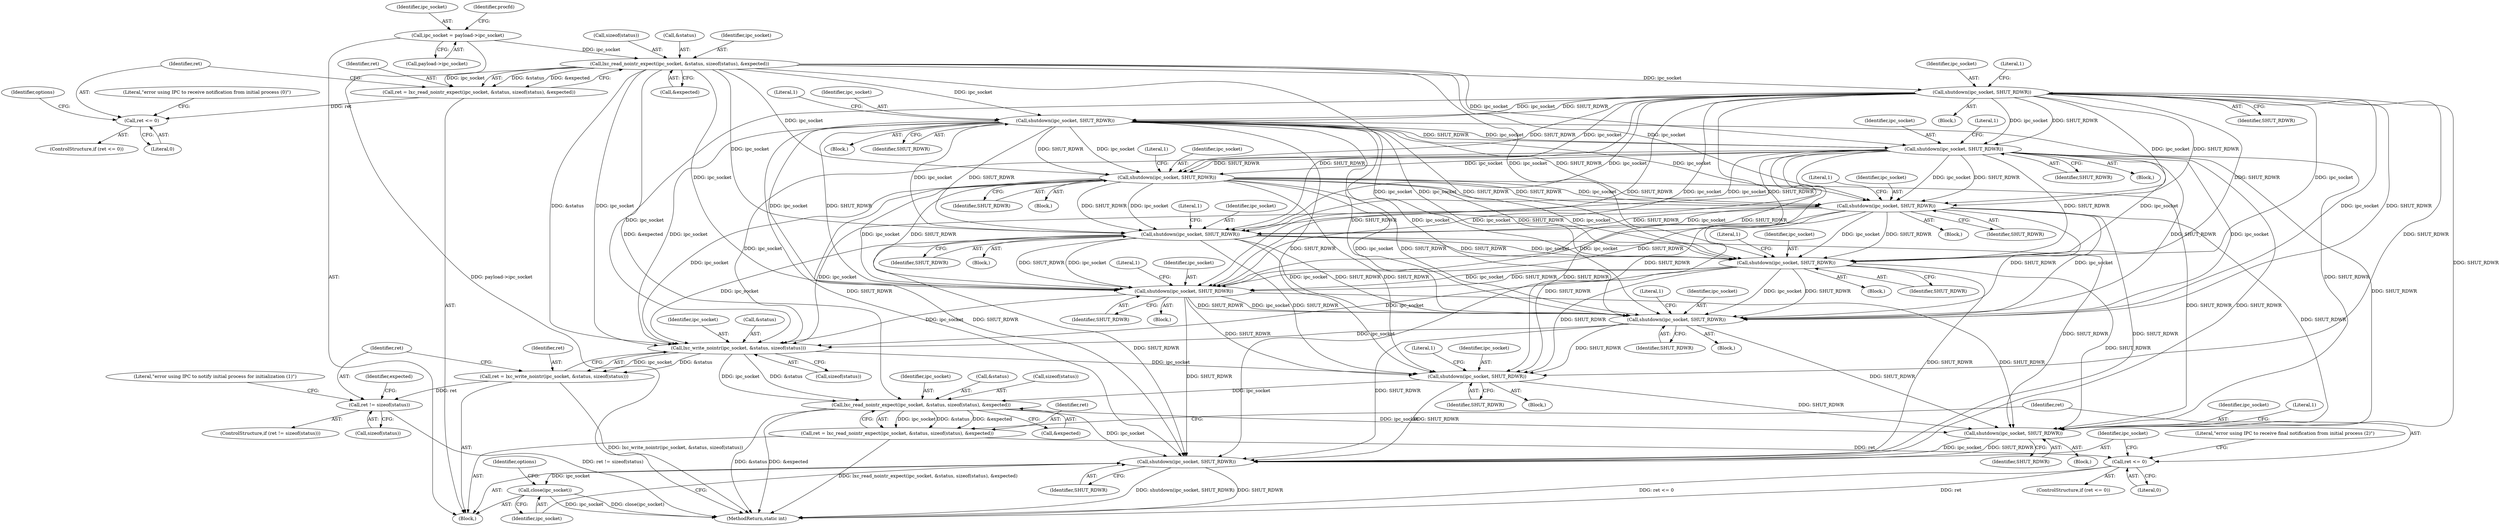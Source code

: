 digraph "0_lxc_5c3fcae78b63ac9dd56e36075903921bd9461f9e@API" {
"1000167" [label="(Call,lxc_read_nointr_expect(ipc_socket, &status, sizeof(status), &expected))"];
"1000127" [label="(Call,ipc_socket = payload->ipc_socket)"];
"1000165" [label="(Call,ret = lxc_read_nointr_expect(ipc_socket, &status, sizeof(status), &expected))"];
"1000176" [label="(Call,ret <= 0)"];
"1000182" [label="(Call,shutdown(ipc_socket, SHUT_RDWR))"];
"1000210" [label="(Call,shutdown(ipc_socket, SHUT_RDWR))"];
"1000251" [label="(Call,shutdown(ipc_socket, SHUT_RDWR))"];
"1000275" [label="(Call,shutdown(ipc_socket, SHUT_RDWR))"];
"1000300" [label="(Call,shutdown(ipc_socket, SHUT_RDWR))"];
"1000368" [label="(Call,shutdown(ipc_socket, SHUT_RDWR))"];
"1000388" [label="(Call,shutdown(ipc_socket, SHUT_RDWR))"];
"1000415" [label="(Call,shutdown(ipc_socket, SHUT_RDWR))"];
"1000437" [label="(Call,shutdown(ipc_socket, SHUT_RDWR))"];
"1000448" [label="(Call,lxc_write_nointr(ipc_socket, &status, sizeof(status)))"];
"1000446" [label="(Call,ret = lxc_write_nointr(ipc_socket, &status, sizeof(status)))"];
"1000455" [label="(Call,ret != sizeof(status))"];
"1000462" [label="(Call,shutdown(ipc_socket, SHUT_RDWR))"];
"1000477" [label="(Call,lxc_read_nointr_expect(ipc_socket, &status, sizeof(status), &expected))"];
"1000475" [label="(Call,ret = lxc_read_nointr_expect(ipc_socket, &status, sizeof(status), &expected))"];
"1000486" [label="(Call,ret <= 0)"];
"1000492" [label="(Call,shutdown(ipc_socket, SHUT_RDWR))"];
"1000498" [label="(Call,shutdown(ipc_socket, SHUT_RDWR))"];
"1000501" [label="(Call,close(ipc_socket))"];
"1000183" [label="(Identifier,ipc_socket)"];
"1000187" [label="(Literal,1)"];
"1000175" [label="(ControlStructure,if (ret <= 0))"];
"1000412" [label="(Block,)"];
"1000369" [label="(Identifier,ipc_socket)"];
"1000277" [label="(Identifier,SHUT_RDWR)"];
"1000178" [label="(Literal,0)"];
"1000499" [label="(Identifier,ipc_socket)"];
"1000448" [label="(Call,lxc_write_nointr(ipc_socket, &status, sizeof(status)))"];
"1000488" [label="(Literal,0)"];
"1000415" [label="(Call,shutdown(ipc_socket, SHUT_RDWR))"];
"1000165" [label="(Call,ret = lxc_read_nointr_expect(ipc_socket, &status, sizeof(status), &expected))"];
"1000489" [label="(Block,)"];
"1000168" [label="(Identifier,ipc_socket)"];
"1000252" [label="(Identifier,ipc_socket)"];
"1000462" [label="(Call,shutdown(ipc_socket, SHUT_RDWR))"];
"1000176" [label="(Call,ret <= 0)"];
"1000368" [label="(Call,shutdown(ipc_socket, SHUT_RDWR))"];
"1000127" [label="(Call,ipc_socket = payload->ipc_socket)"];
"1000128" [label="(Identifier,ipc_socket)"];
"1000467" [label="(Literal,1)"];
"1000434" [label="(Block,)"];
"1000442" [label="(Literal,1)"];
"1000456" [label="(Identifier,ret)"];
"1000464" [label="(Identifier,SHUT_RDWR)"];
"1000212" [label="(Identifier,SHUT_RDWR)"];
"1000280" [label="(Literal,1)"];
"1000416" [label="(Identifier,ipc_socket)"];
"1000388" [label="(Call,shutdown(ipc_socket, SHUT_RDWR))"];
"1000483" [label="(Call,&expected)"];
"1000477" [label="(Call,lxc_read_nointr_expect(ipc_socket, &status, sizeof(status), &expected))"];
"1000491" [label="(Literal,\"error using IPC to receive final notification from initial process (2)\")"];
"1000494" [label="(Identifier,SHUT_RDWR)"];
"1000452" [label="(Call,sizeof(status))"];
"1000478" [label="(Identifier,ipc_socket)"];
"1000171" [label="(Call,sizeof(status))"];
"1000493" [label="(Identifier,ipc_socket)"];
"1000485" [label="(ControlStructure,if (ret <= 0))"];
"1000446" [label="(Call,ret = lxc_write_nointr(ipc_socket, &status, sizeof(status)))"];
"1000502" [label="(Identifier,ipc_socket)"];
"1000390" [label="(Identifier,SHUT_RDWR)"];
"1000393" [label="(Literal,1)"];
"1000469" [label="(Identifier,expected)"];
"1000455" [label="(Call,ret != sizeof(status))"];
"1000475" [label="(Call,ret = lxc_read_nointr_expect(ipc_socket, &status, sizeof(status), &expected))"];
"1000166" [label="(Identifier,ret)"];
"1000696" [label="(MethodReturn,static int)"];
"1000272" [label="(Block,)"];
"1000276" [label="(Identifier,ipc_socket)"];
"1000487" [label="(Identifier,ret)"];
"1000457" [label="(Call,sizeof(status))"];
"1000275" [label="(Call,shutdown(ipc_socket, SHUT_RDWR))"];
"1000479" [label="(Call,&status)"];
"1000215" [label="(Literal,1)"];
"1000302" [label="(Identifier,SHUT_RDWR)"];
"1000501" [label="(Call,close(ipc_socket))"];
"1000210" [label="(Call,shutdown(ipc_socket, SHUT_RDWR))"];
"1000169" [label="(Call,&status)"];
"1000498" [label="(Call,shutdown(ipc_socket, SHUT_RDWR))"];
"1000373" [label="(Literal,1)"];
"1000500" [label="(Identifier,SHUT_RDWR)"];
"1000193" [label="(Identifier,options)"];
"1000449" [label="(Identifier,ipc_socket)"];
"1000182" [label="(Call,shutdown(ipc_socket, SHUT_RDWR))"];
"1000177" [label="(Identifier,ret)"];
"1000507" [label="(Identifier,options)"];
"1000476" [label="(Identifier,ret)"];
"1000253" [label="(Identifier,SHUT_RDWR)"];
"1000450" [label="(Call,&status)"];
"1000297" [label="(Block,)"];
"1000439" [label="(Identifier,SHUT_RDWR)"];
"1000481" [label="(Call,sizeof(status))"];
"1000492" [label="(Call,shutdown(ipc_socket, SHUT_RDWR))"];
"1000463" [label="(Identifier,ipc_socket)"];
"1000209" [label="(Block,)"];
"1000211" [label="(Identifier,ipc_socket)"];
"1000256" [label="(Literal,1)"];
"1000417" [label="(Identifier,SHUT_RDWR)"];
"1000437" [label="(Call,shutdown(ipc_socket, SHUT_RDWR))"];
"1000447" [label="(Identifier,ret)"];
"1000179" [label="(Block,)"];
"1000370" [label="(Identifier,SHUT_RDWR)"];
"1000181" [label="(Literal,\"error using IPC to receive notification from initial process (0)\")"];
"1000454" [label="(ControlStructure,if (ret != sizeof(status)))"];
"1000438" [label="(Identifier,ipc_socket)"];
"1000251" [label="(Call,shutdown(ipc_socket, SHUT_RDWR))"];
"1000134" [label="(Identifier,procfd)"];
"1000459" [label="(Block,)"];
"1000301" [label="(Identifier,ipc_socket)"];
"1000486" [label="(Call,ret <= 0)"];
"1000420" [label="(Literal,1)"];
"1000497" [label="(Literal,1)"];
"1000385" [label="(Block,)"];
"1000173" [label="(Call,&expected)"];
"1000300" [label="(Call,shutdown(ipc_socket, SHUT_RDWR))"];
"1000129" [label="(Call,payload->ipc_socket)"];
"1000305" [label="(Literal,1)"];
"1000119" [label="(Block,)"];
"1000248" [label="(Block,)"];
"1000389" [label="(Identifier,ipc_socket)"];
"1000461" [label="(Literal,\"error using IPC to notify initial process for initialization (1)\")"];
"1000365" [label="(Block,)"];
"1000167" [label="(Call,lxc_read_nointr_expect(ipc_socket, &status, sizeof(status), &expected))"];
"1000184" [label="(Identifier,SHUT_RDWR)"];
"1000167" -> "1000165"  [label="AST: "];
"1000167" -> "1000173"  [label="CFG: "];
"1000168" -> "1000167"  [label="AST: "];
"1000169" -> "1000167"  [label="AST: "];
"1000171" -> "1000167"  [label="AST: "];
"1000173" -> "1000167"  [label="AST: "];
"1000165" -> "1000167"  [label="CFG: "];
"1000167" -> "1000165"  [label="DDG: ipc_socket"];
"1000167" -> "1000165"  [label="DDG: &status"];
"1000167" -> "1000165"  [label="DDG: &expected"];
"1000127" -> "1000167"  [label="DDG: ipc_socket"];
"1000167" -> "1000182"  [label="DDG: ipc_socket"];
"1000167" -> "1000210"  [label="DDG: ipc_socket"];
"1000167" -> "1000251"  [label="DDG: ipc_socket"];
"1000167" -> "1000275"  [label="DDG: ipc_socket"];
"1000167" -> "1000300"  [label="DDG: ipc_socket"];
"1000167" -> "1000368"  [label="DDG: ipc_socket"];
"1000167" -> "1000388"  [label="DDG: ipc_socket"];
"1000167" -> "1000415"  [label="DDG: ipc_socket"];
"1000167" -> "1000437"  [label="DDG: ipc_socket"];
"1000167" -> "1000448"  [label="DDG: ipc_socket"];
"1000167" -> "1000448"  [label="DDG: &status"];
"1000167" -> "1000477"  [label="DDG: &expected"];
"1000127" -> "1000119"  [label="AST: "];
"1000127" -> "1000129"  [label="CFG: "];
"1000128" -> "1000127"  [label="AST: "];
"1000129" -> "1000127"  [label="AST: "];
"1000134" -> "1000127"  [label="CFG: "];
"1000127" -> "1000696"  [label="DDG: payload->ipc_socket"];
"1000165" -> "1000119"  [label="AST: "];
"1000166" -> "1000165"  [label="AST: "];
"1000177" -> "1000165"  [label="CFG: "];
"1000165" -> "1000176"  [label="DDG: ret"];
"1000176" -> "1000175"  [label="AST: "];
"1000176" -> "1000178"  [label="CFG: "];
"1000177" -> "1000176"  [label="AST: "];
"1000178" -> "1000176"  [label="AST: "];
"1000181" -> "1000176"  [label="CFG: "];
"1000193" -> "1000176"  [label="CFG: "];
"1000182" -> "1000179"  [label="AST: "];
"1000182" -> "1000184"  [label="CFG: "];
"1000183" -> "1000182"  [label="AST: "];
"1000184" -> "1000182"  [label="AST: "];
"1000187" -> "1000182"  [label="CFG: "];
"1000182" -> "1000210"  [label="DDG: ipc_socket"];
"1000182" -> "1000210"  [label="DDG: SHUT_RDWR"];
"1000182" -> "1000251"  [label="DDG: ipc_socket"];
"1000182" -> "1000251"  [label="DDG: SHUT_RDWR"];
"1000182" -> "1000275"  [label="DDG: ipc_socket"];
"1000182" -> "1000275"  [label="DDG: SHUT_RDWR"];
"1000182" -> "1000300"  [label="DDG: ipc_socket"];
"1000182" -> "1000300"  [label="DDG: SHUT_RDWR"];
"1000182" -> "1000368"  [label="DDG: ipc_socket"];
"1000182" -> "1000368"  [label="DDG: SHUT_RDWR"];
"1000182" -> "1000388"  [label="DDG: ipc_socket"];
"1000182" -> "1000388"  [label="DDG: SHUT_RDWR"];
"1000182" -> "1000415"  [label="DDG: ipc_socket"];
"1000182" -> "1000415"  [label="DDG: SHUT_RDWR"];
"1000182" -> "1000437"  [label="DDG: ipc_socket"];
"1000182" -> "1000437"  [label="DDG: SHUT_RDWR"];
"1000182" -> "1000448"  [label="DDG: ipc_socket"];
"1000182" -> "1000462"  [label="DDG: SHUT_RDWR"];
"1000182" -> "1000492"  [label="DDG: SHUT_RDWR"];
"1000182" -> "1000498"  [label="DDG: SHUT_RDWR"];
"1000210" -> "1000209"  [label="AST: "];
"1000210" -> "1000212"  [label="CFG: "];
"1000211" -> "1000210"  [label="AST: "];
"1000212" -> "1000210"  [label="AST: "];
"1000215" -> "1000210"  [label="CFG: "];
"1000210" -> "1000251"  [label="DDG: ipc_socket"];
"1000210" -> "1000251"  [label="DDG: SHUT_RDWR"];
"1000210" -> "1000275"  [label="DDG: ipc_socket"];
"1000210" -> "1000275"  [label="DDG: SHUT_RDWR"];
"1000210" -> "1000300"  [label="DDG: ipc_socket"];
"1000210" -> "1000300"  [label="DDG: SHUT_RDWR"];
"1000210" -> "1000368"  [label="DDG: ipc_socket"];
"1000210" -> "1000368"  [label="DDG: SHUT_RDWR"];
"1000210" -> "1000388"  [label="DDG: ipc_socket"];
"1000210" -> "1000388"  [label="DDG: SHUT_RDWR"];
"1000210" -> "1000415"  [label="DDG: ipc_socket"];
"1000210" -> "1000415"  [label="DDG: SHUT_RDWR"];
"1000210" -> "1000437"  [label="DDG: ipc_socket"];
"1000210" -> "1000437"  [label="DDG: SHUT_RDWR"];
"1000210" -> "1000448"  [label="DDG: ipc_socket"];
"1000210" -> "1000462"  [label="DDG: SHUT_RDWR"];
"1000210" -> "1000492"  [label="DDG: SHUT_RDWR"];
"1000210" -> "1000498"  [label="DDG: SHUT_RDWR"];
"1000251" -> "1000248"  [label="AST: "];
"1000251" -> "1000253"  [label="CFG: "];
"1000252" -> "1000251"  [label="AST: "];
"1000253" -> "1000251"  [label="AST: "];
"1000256" -> "1000251"  [label="CFG: "];
"1000251" -> "1000275"  [label="DDG: ipc_socket"];
"1000251" -> "1000275"  [label="DDG: SHUT_RDWR"];
"1000251" -> "1000300"  [label="DDG: ipc_socket"];
"1000251" -> "1000300"  [label="DDG: SHUT_RDWR"];
"1000251" -> "1000368"  [label="DDG: ipc_socket"];
"1000251" -> "1000368"  [label="DDG: SHUT_RDWR"];
"1000251" -> "1000388"  [label="DDG: ipc_socket"];
"1000251" -> "1000388"  [label="DDG: SHUT_RDWR"];
"1000251" -> "1000415"  [label="DDG: ipc_socket"];
"1000251" -> "1000415"  [label="DDG: SHUT_RDWR"];
"1000251" -> "1000437"  [label="DDG: ipc_socket"];
"1000251" -> "1000437"  [label="DDG: SHUT_RDWR"];
"1000251" -> "1000448"  [label="DDG: ipc_socket"];
"1000251" -> "1000462"  [label="DDG: SHUT_RDWR"];
"1000251" -> "1000492"  [label="DDG: SHUT_RDWR"];
"1000251" -> "1000498"  [label="DDG: SHUT_RDWR"];
"1000275" -> "1000272"  [label="AST: "];
"1000275" -> "1000277"  [label="CFG: "];
"1000276" -> "1000275"  [label="AST: "];
"1000277" -> "1000275"  [label="AST: "];
"1000280" -> "1000275"  [label="CFG: "];
"1000275" -> "1000300"  [label="DDG: ipc_socket"];
"1000275" -> "1000300"  [label="DDG: SHUT_RDWR"];
"1000275" -> "1000368"  [label="DDG: ipc_socket"];
"1000275" -> "1000368"  [label="DDG: SHUT_RDWR"];
"1000275" -> "1000388"  [label="DDG: ipc_socket"];
"1000275" -> "1000388"  [label="DDG: SHUT_RDWR"];
"1000275" -> "1000415"  [label="DDG: ipc_socket"];
"1000275" -> "1000415"  [label="DDG: SHUT_RDWR"];
"1000275" -> "1000437"  [label="DDG: ipc_socket"];
"1000275" -> "1000437"  [label="DDG: SHUT_RDWR"];
"1000275" -> "1000448"  [label="DDG: ipc_socket"];
"1000275" -> "1000462"  [label="DDG: SHUT_RDWR"];
"1000275" -> "1000492"  [label="DDG: SHUT_RDWR"];
"1000275" -> "1000498"  [label="DDG: SHUT_RDWR"];
"1000300" -> "1000297"  [label="AST: "];
"1000300" -> "1000302"  [label="CFG: "];
"1000301" -> "1000300"  [label="AST: "];
"1000302" -> "1000300"  [label="AST: "];
"1000305" -> "1000300"  [label="CFG: "];
"1000300" -> "1000368"  [label="DDG: ipc_socket"];
"1000300" -> "1000368"  [label="DDG: SHUT_RDWR"];
"1000300" -> "1000388"  [label="DDG: ipc_socket"];
"1000300" -> "1000388"  [label="DDG: SHUT_RDWR"];
"1000300" -> "1000415"  [label="DDG: ipc_socket"];
"1000300" -> "1000415"  [label="DDG: SHUT_RDWR"];
"1000300" -> "1000437"  [label="DDG: ipc_socket"];
"1000300" -> "1000437"  [label="DDG: SHUT_RDWR"];
"1000300" -> "1000448"  [label="DDG: ipc_socket"];
"1000300" -> "1000462"  [label="DDG: SHUT_RDWR"];
"1000300" -> "1000492"  [label="DDG: SHUT_RDWR"];
"1000300" -> "1000498"  [label="DDG: SHUT_RDWR"];
"1000368" -> "1000365"  [label="AST: "];
"1000368" -> "1000370"  [label="CFG: "];
"1000369" -> "1000368"  [label="AST: "];
"1000370" -> "1000368"  [label="AST: "];
"1000373" -> "1000368"  [label="CFG: "];
"1000368" -> "1000388"  [label="DDG: ipc_socket"];
"1000368" -> "1000388"  [label="DDG: SHUT_RDWR"];
"1000368" -> "1000415"  [label="DDG: ipc_socket"];
"1000368" -> "1000415"  [label="DDG: SHUT_RDWR"];
"1000368" -> "1000437"  [label="DDG: ipc_socket"];
"1000368" -> "1000437"  [label="DDG: SHUT_RDWR"];
"1000368" -> "1000448"  [label="DDG: ipc_socket"];
"1000368" -> "1000462"  [label="DDG: SHUT_RDWR"];
"1000368" -> "1000492"  [label="DDG: SHUT_RDWR"];
"1000368" -> "1000498"  [label="DDG: SHUT_RDWR"];
"1000388" -> "1000385"  [label="AST: "];
"1000388" -> "1000390"  [label="CFG: "];
"1000389" -> "1000388"  [label="AST: "];
"1000390" -> "1000388"  [label="AST: "];
"1000393" -> "1000388"  [label="CFG: "];
"1000388" -> "1000415"  [label="DDG: ipc_socket"];
"1000388" -> "1000415"  [label="DDG: SHUT_RDWR"];
"1000388" -> "1000437"  [label="DDG: ipc_socket"];
"1000388" -> "1000437"  [label="DDG: SHUT_RDWR"];
"1000388" -> "1000448"  [label="DDG: ipc_socket"];
"1000388" -> "1000462"  [label="DDG: SHUT_RDWR"];
"1000388" -> "1000492"  [label="DDG: SHUT_RDWR"];
"1000388" -> "1000498"  [label="DDG: SHUT_RDWR"];
"1000415" -> "1000412"  [label="AST: "];
"1000415" -> "1000417"  [label="CFG: "];
"1000416" -> "1000415"  [label="AST: "];
"1000417" -> "1000415"  [label="AST: "];
"1000420" -> "1000415"  [label="CFG: "];
"1000415" -> "1000437"  [label="DDG: ipc_socket"];
"1000415" -> "1000437"  [label="DDG: SHUT_RDWR"];
"1000415" -> "1000448"  [label="DDG: ipc_socket"];
"1000415" -> "1000462"  [label="DDG: SHUT_RDWR"];
"1000415" -> "1000492"  [label="DDG: SHUT_RDWR"];
"1000415" -> "1000498"  [label="DDG: SHUT_RDWR"];
"1000437" -> "1000434"  [label="AST: "];
"1000437" -> "1000439"  [label="CFG: "];
"1000438" -> "1000437"  [label="AST: "];
"1000439" -> "1000437"  [label="AST: "];
"1000442" -> "1000437"  [label="CFG: "];
"1000437" -> "1000448"  [label="DDG: ipc_socket"];
"1000437" -> "1000462"  [label="DDG: SHUT_RDWR"];
"1000437" -> "1000492"  [label="DDG: SHUT_RDWR"];
"1000437" -> "1000498"  [label="DDG: SHUT_RDWR"];
"1000448" -> "1000446"  [label="AST: "];
"1000448" -> "1000452"  [label="CFG: "];
"1000449" -> "1000448"  [label="AST: "];
"1000450" -> "1000448"  [label="AST: "];
"1000452" -> "1000448"  [label="AST: "];
"1000446" -> "1000448"  [label="CFG: "];
"1000448" -> "1000446"  [label="DDG: ipc_socket"];
"1000448" -> "1000446"  [label="DDG: &status"];
"1000448" -> "1000462"  [label="DDG: ipc_socket"];
"1000448" -> "1000477"  [label="DDG: ipc_socket"];
"1000448" -> "1000477"  [label="DDG: &status"];
"1000446" -> "1000119"  [label="AST: "];
"1000447" -> "1000446"  [label="AST: "];
"1000456" -> "1000446"  [label="CFG: "];
"1000446" -> "1000696"  [label="DDG: lxc_write_nointr(ipc_socket, &status, sizeof(status))"];
"1000446" -> "1000455"  [label="DDG: ret"];
"1000455" -> "1000454"  [label="AST: "];
"1000455" -> "1000457"  [label="CFG: "];
"1000456" -> "1000455"  [label="AST: "];
"1000457" -> "1000455"  [label="AST: "];
"1000461" -> "1000455"  [label="CFG: "];
"1000469" -> "1000455"  [label="CFG: "];
"1000455" -> "1000696"  [label="DDG: ret != sizeof(status)"];
"1000462" -> "1000459"  [label="AST: "];
"1000462" -> "1000464"  [label="CFG: "];
"1000463" -> "1000462"  [label="AST: "];
"1000464" -> "1000462"  [label="AST: "];
"1000467" -> "1000462"  [label="CFG: "];
"1000462" -> "1000477"  [label="DDG: ipc_socket"];
"1000462" -> "1000492"  [label="DDG: SHUT_RDWR"];
"1000462" -> "1000498"  [label="DDG: SHUT_RDWR"];
"1000477" -> "1000475"  [label="AST: "];
"1000477" -> "1000483"  [label="CFG: "];
"1000478" -> "1000477"  [label="AST: "];
"1000479" -> "1000477"  [label="AST: "];
"1000481" -> "1000477"  [label="AST: "];
"1000483" -> "1000477"  [label="AST: "];
"1000475" -> "1000477"  [label="CFG: "];
"1000477" -> "1000696"  [label="DDG: &expected"];
"1000477" -> "1000696"  [label="DDG: &status"];
"1000477" -> "1000475"  [label="DDG: ipc_socket"];
"1000477" -> "1000475"  [label="DDG: &status"];
"1000477" -> "1000475"  [label="DDG: &expected"];
"1000477" -> "1000492"  [label="DDG: ipc_socket"];
"1000477" -> "1000498"  [label="DDG: ipc_socket"];
"1000475" -> "1000119"  [label="AST: "];
"1000476" -> "1000475"  [label="AST: "];
"1000487" -> "1000475"  [label="CFG: "];
"1000475" -> "1000696"  [label="DDG: lxc_read_nointr_expect(ipc_socket, &status, sizeof(status), &expected)"];
"1000475" -> "1000486"  [label="DDG: ret"];
"1000486" -> "1000485"  [label="AST: "];
"1000486" -> "1000488"  [label="CFG: "];
"1000487" -> "1000486"  [label="AST: "];
"1000488" -> "1000486"  [label="AST: "];
"1000491" -> "1000486"  [label="CFG: "];
"1000499" -> "1000486"  [label="CFG: "];
"1000486" -> "1000696"  [label="DDG: ret <= 0"];
"1000486" -> "1000696"  [label="DDG: ret"];
"1000492" -> "1000489"  [label="AST: "];
"1000492" -> "1000494"  [label="CFG: "];
"1000493" -> "1000492"  [label="AST: "];
"1000494" -> "1000492"  [label="AST: "];
"1000497" -> "1000492"  [label="CFG: "];
"1000492" -> "1000498"  [label="DDG: ipc_socket"];
"1000492" -> "1000498"  [label="DDG: SHUT_RDWR"];
"1000498" -> "1000119"  [label="AST: "];
"1000498" -> "1000500"  [label="CFG: "];
"1000499" -> "1000498"  [label="AST: "];
"1000500" -> "1000498"  [label="AST: "];
"1000502" -> "1000498"  [label="CFG: "];
"1000498" -> "1000696"  [label="DDG: shutdown(ipc_socket, SHUT_RDWR)"];
"1000498" -> "1000696"  [label="DDG: SHUT_RDWR"];
"1000498" -> "1000501"  [label="DDG: ipc_socket"];
"1000501" -> "1000119"  [label="AST: "];
"1000501" -> "1000502"  [label="CFG: "];
"1000502" -> "1000501"  [label="AST: "];
"1000507" -> "1000501"  [label="CFG: "];
"1000501" -> "1000696"  [label="DDG: ipc_socket"];
"1000501" -> "1000696"  [label="DDG: close(ipc_socket)"];
}

